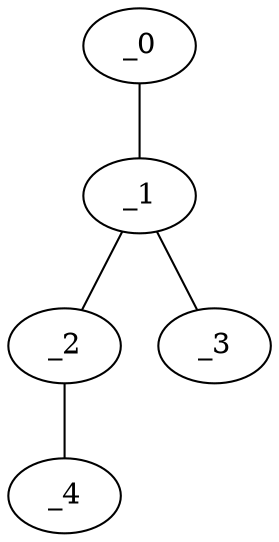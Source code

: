 graph VP1_0131 {
	_0	 [x="0.74151",
		y="2.81613"];
	_1	 [x="1.51",
		y="0.66"];
	_0 -- _1;
	_2	 [x="2.26",
		y="2.9"];
	_1 -- _2;
	_3	 [x="2.54455",
		y="2.95039"];
	_1 -- _3;
	_4	 [x="0.101828",
		y="1.37475"];
	_2 -- _4;
}
